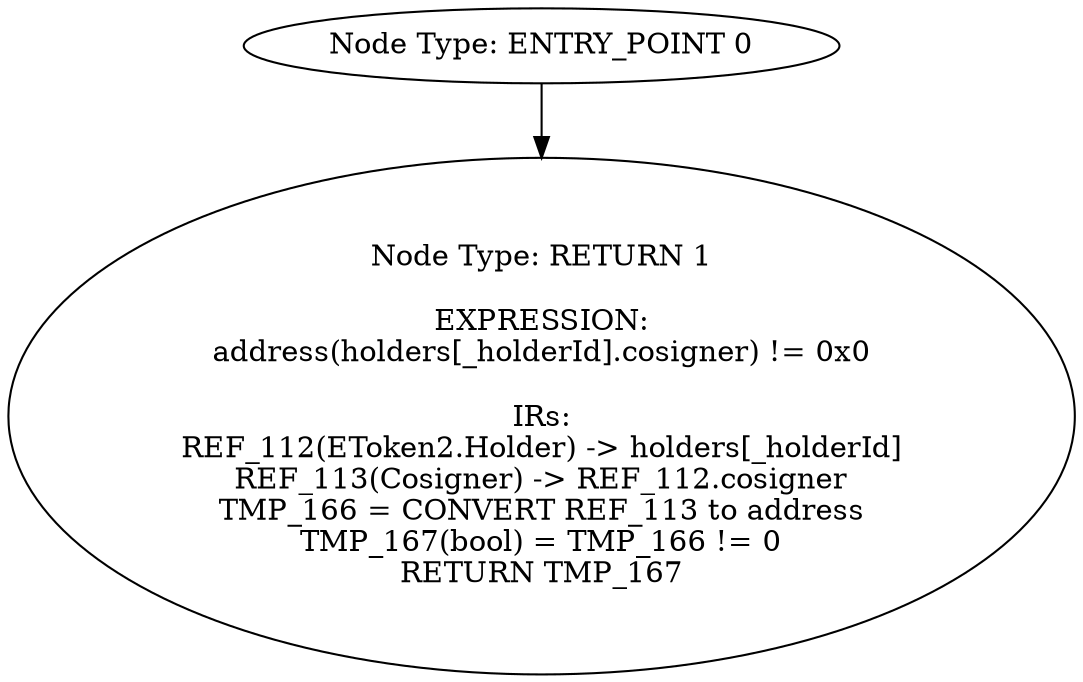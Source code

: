 digraph{
0[label="Node Type: ENTRY_POINT 0
"];
0->1;
1[label="Node Type: RETURN 1

EXPRESSION:
address(holders[_holderId].cosigner) != 0x0

IRs:
REF_112(EToken2.Holder) -> holders[_holderId]
REF_113(Cosigner) -> REF_112.cosigner
TMP_166 = CONVERT REF_113 to address
TMP_167(bool) = TMP_166 != 0
RETURN TMP_167"];
}
